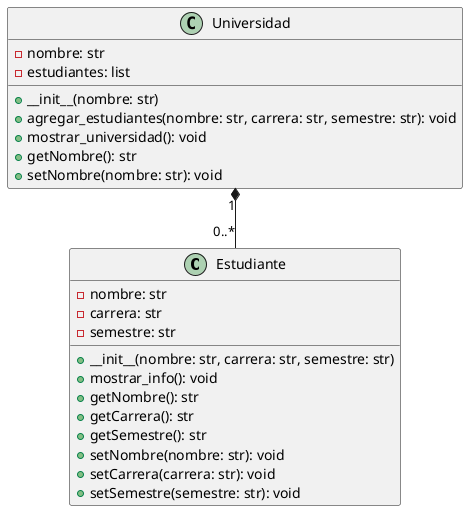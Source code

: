 @startuml ejercicio4

'efecutarlo con alt+d y aparecera el diagrama uml
class Estudiante {
    - nombre: str
    - carrera: str
    - semestre: str
    + __init__(nombre: str, carrera: str, semestre: str)
    + mostrar_info(): void
    + getNombre(): str
    + getCarrera(): str
    + getSemestre(): str
    + setNombre(nombre: str): void
    + setCarrera(carrera: str): void
    + setSemestre(semestre: str): void
}

class Universidad {
    - nombre: str
    - estudiantes: list
    + __init__(nombre: str)
    + agregar_estudiantes(nombre: str, carrera: str, semestre: str): void
    + mostrar_universidad(): void
    + getNombre(): str
    + setNombre(nombre: str): void
}

Universidad "1" *-- "0..*" Estudiante

@enduml
